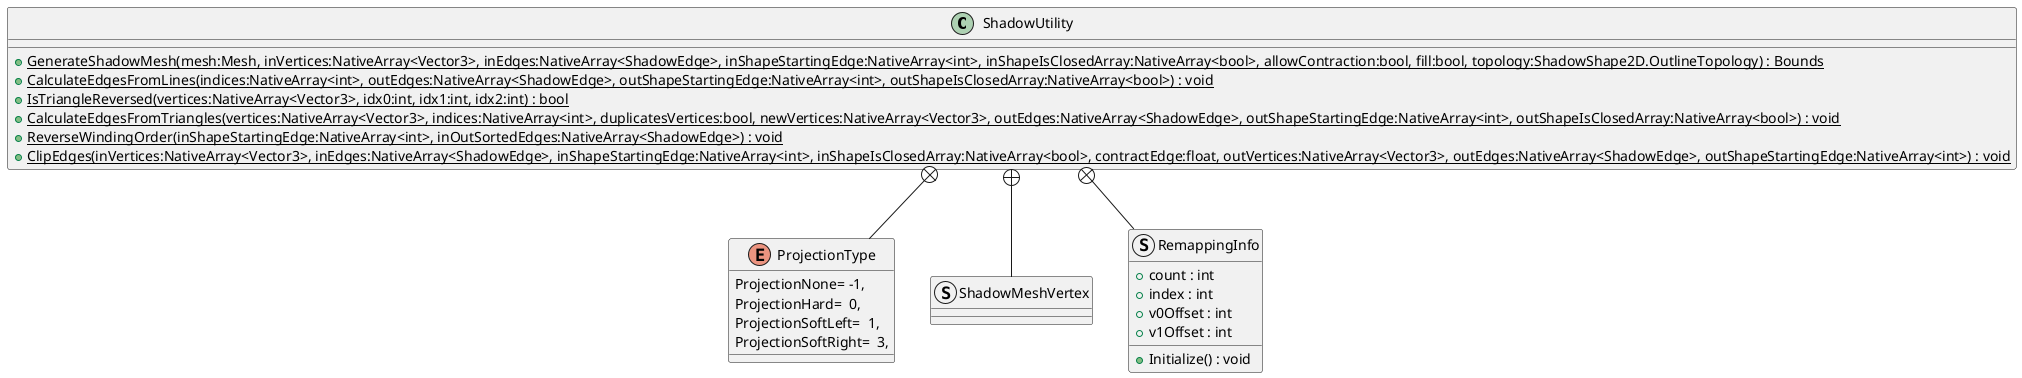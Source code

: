 @startuml
class ShadowUtility {
    {static} + GenerateShadowMesh(mesh:Mesh, inVertices:NativeArray<Vector3>, inEdges:NativeArray<ShadowEdge>, inShapeStartingEdge:NativeArray<int>, inShapeIsClosedArray:NativeArray<bool>, allowContraction:bool, fill:bool, topology:ShadowShape2D.OutlineTopology) : Bounds
    {static} + CalculateEdgesFromLines(indices:NativeArray<int>, outEdges:NativeArray<ShadowEdge>, outShapeStartingEdge:NativeArray<int>, outShapeIsClosedArray:NativeArray<bool>) : void
    {static} + IsTriangleReversed(vertices:NativeArray<Vector3>, idx0:int, idx1:int, idx2:int) : bool
    {static} + CalculateEdgesFromTriangles(vertices:NativeArray<Vector3>, indices:NativeArray<int>, duplicatesVertices:bool, newVertices:NativeArray<Vector3>, outEdges:NativeArray<ShadowEdge>, outShapeStartingEdge:NativeArray<int>, outShapeIsClosedArray:NativeArray<bool>) : void
    {static} + ReverseWindingOrder(inShapeStartingEdge:NativeArray<int>, inOutSortedEdges:NativeArray<ShadowEdge>) : void
    {static} + ClipEdges(inVertices:NativeArray<Vector3>, inEdges:NativeArray<ShadowEdge>, inShapeStartingEdge:NativeArray<int>, inShapeIsClosedArray:NativeArray<bool>, contractEdge:float, outVertices:NativeArray<Vector3>, outEdges:NativeArray<ShadowEdge>, outShapeStartingEdge:NativeArray<int>) : void
}
enum ProjectionType {
    ProjectionNone= -1,
    ProjectionHard=  0,
    ProjectionSoftLeft=  1,
    ProjectionSoftRight=  3,
}
struct ShadowMeshVertex {
}
struct RemappingInfo {
    + count : int
    + index : int
    + v0Offset : int
    + v1Offset : int
    + Initialize() : void
}
ShadowUtility +-- ProjectionType
ShadowUtility +-- ShadowMeshVertex
ShadowUtility +-- RemappingInfo
@enduml

